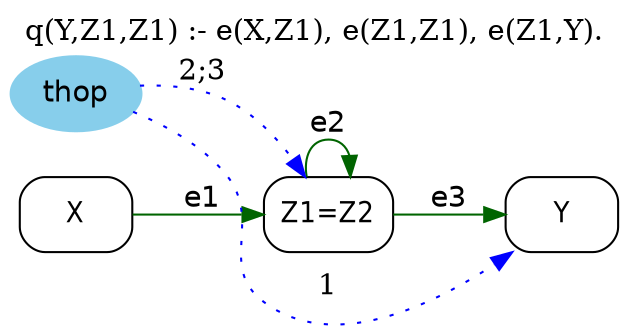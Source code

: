 digraph G {
	graph [bb="0,0,274.19,151.81",
		label="q(Y,Z1,Z1) :- e(X,Z1), e(Z1,Z1), e(Z1,Y).",
		labelloc=t,
		lheight=0.21,
		lp="137.1,140.31",
		lwidth=3.31,
		rankdir=LR
	];
	node [label="\N"];
	Z1	 [fontname="Helvetica-Narrow",
		height=0.5,
		label="Z1=Z2",
		pos="139.69,52.811",
		shape=box,
		style=rounded,
		width=0.79167];
	Z1 -> Z1	 [color=darkgreen,
		fontname=helvetica,
		label=e2,
		lp="139.69,96.311",
		pos="e,149.46,70.964 129.93,70.964 128.42,80.35 131.68,88.811 139.69,88.811 144.58,88.811 147.7,85.669 149.05,81.091"];
	Y	 [fontname="Helvetica-Narrow",
		height=0.5,
		pos="247.19,52.811",
		shape=box,
		style=rounded,
		width=0.75];
	Z1 -> Y	 [color=darkgreen,
		fontname=helvetica,
		label=e3,
		lp="194.19,60.311",
		pos="e,220.02,52.811 168.22,52.811 181.01,52.811 196.26,52.811 209.94,52.811"];
	X	 [fontname="Helvetica-Narrow",
		height=0.5,
		pos="28.597,52.811",
		shape=box,
		style=rounded,
		width=0.75];
	X -> Z1	 [color=darkgreen,
		fontname=helvetica,
		label=e1,
		lp="84.195,60.311",
		pos="e,110.86,52.811 55.775,52.811 69.215,52.811 85.684,52.811 100.46,52.811"];
	thop	 [color=skyblue,
		fillcolor=skyblue,
		fontname=helvetica,
		height=0.5,
		pos="28.597,110.81",
		shape=oval,
		style="filled,rounded",
		width=0.79437];
	thop -> Z1	 [color=blue,
		constraint=false,
		label="2;3",
		lp="84.195,120.31",
		pos="e,129.89,70.881 56.854,114.32 68.632,114.59 82.116,113.27 93.195,107.81 105.85,101.58 116.38,90.153 124.21,79.326",
		style=dotted];
	thop -> Y	 [color=blue,
		constraint=false,
		label=1,
		lp="139.69,18.311",
		pos="e,224.87,34.72 53.212,101.27 66.801,94.836 82.95,85.086 93.195,71.811 110.47,49.434 88.555,27.736 111.19,10.811 142.54,-12.62 187.15,\
9.0118 216.62,28.92",
		style=dotted];
}

